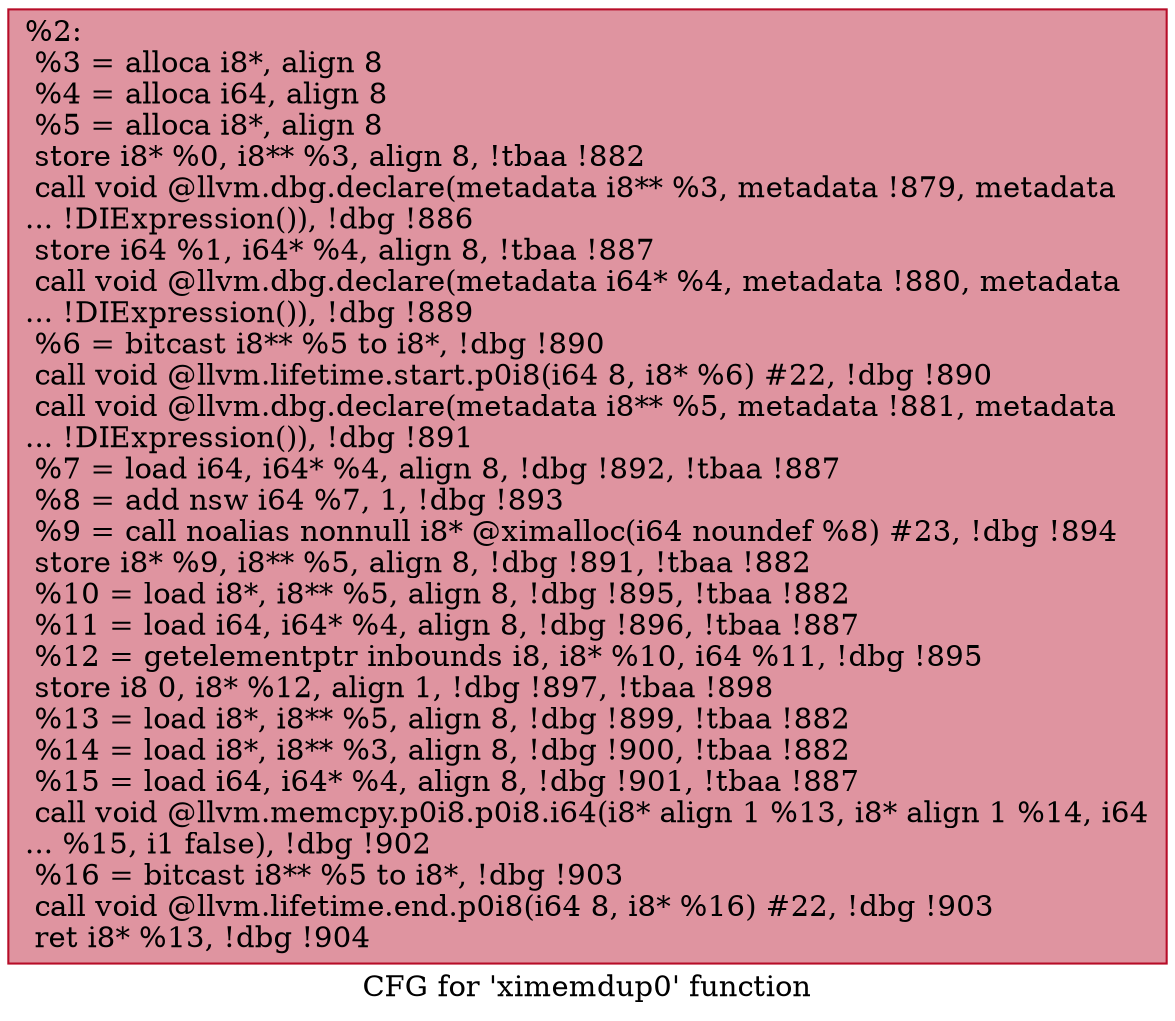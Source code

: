 digraph "CFG for 'ximemdup0' function" {
	label="CFG for 'ximemdup0' function";

	Node0x14a00b0 [shape=record,color="#b70d28ff", style=filled, fillcolor="#b70d2870",label="{%2:\l  %3 = alloca i8*, align 8\l  %4 = alloca i64, align 8\l  %5 = alloca i8*, align 8\l  store i8* %0, i8** %3, align 8, !tbaa !882\l  call void @llvm.dbg.declare(metadata i8** %3, metadata !879, metadata\l... !DIExpression()), !dbg !886\l  store i64 %1, i64* %4, align 8, !tbaa !887\l  call void @llvm.dbg.declare(metadata i64* %4, metadata !880, metadata\l... !DIExpression()), !dbg !889\l  %6 = bitcast i8** %5 to i8*, !dbg !890\l  call void @llvm.lifetime.start.p0i8(i64 8, i8* %6) #22, !dbg !890\l  call void @llvm.dbg.declare(metadata i8** %5, metadata !881, metadata\l... !DIExpression()), !dbg !891\l  %7 = load i64, i64* %4, align 8, !dbg !892, !tbaa !887\l  %8 = add nsw i64 %7, 1, !dbg !893\l  %9 = call noalias nonnull i8* @ximalloc(i64 noundef %8) #23, !dbg !894\l  store i8* %9, i8** %5, align 8, !dbg !891, !tbaa !882\l  %10 = load i8*, i8** %5, align 8, !dbg !895, !tbaa !882\l  %11 = load i64, i64* %4, align 8, !dbg !896, !tbaa !887\l  %12 = getelementptr inbounds i8, i8* %10, i64 %11, !dbg !895\l  store i8 0, i8* %12, align 1, !dbg !897, !tbaa !898\l  %13 = load i8*, i8** %5, align 8, !dbg !899, !tbaa !882\l  %14 = load i8*, i8** %3, align 8, !dbg !900, !tbaa !882\l  %15 = load i64, i64* %4, align 8, !dbg !901, !tbaa !887\l  call void @llvm.memcpy.p0i8.p0i8.i64(i8* align 1 %13, i8* align 1 %14, i64\l... %15, i1 false), !dbg !902\l  %16 = bitcast i8** %5 to i8*, !dbg !903\l  call void @llvm.lifetime.end.p0i8(i64 8, i8* %16) #22, !dbg !903\l  ret i8* %13, !dbg !904\l}"];
}
